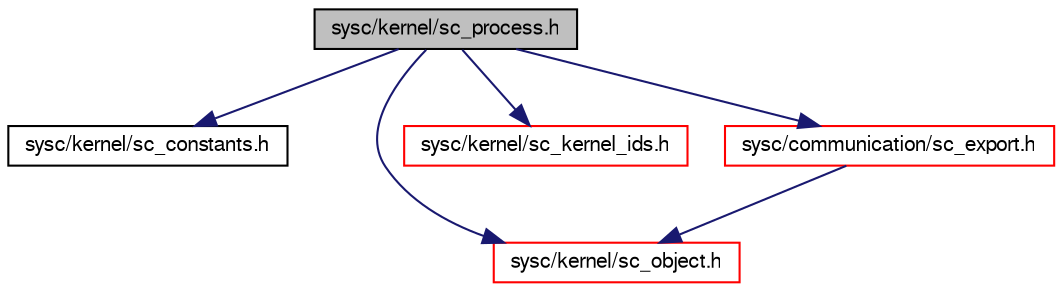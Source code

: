 digraph G
{
  edge [fontname="FreeSans",fontsize="10",labelfontname="FreeSans",labelfontsize="10"];
  node [fontname="FreeSans",fontsize="10",shape=record];
  Node1 [label="sysc/kernel/sc_process.h",height=0.2,width=0.4,color="black", fillcolor="grey75", style="filled" fontcolor="black"];
  Node1 -> Node2 [color="midnightblue",fontsize="10",style="solid",fontname="FreeSans"];
  Node2 [label="sysc/kernel/sc_constants.h",height=0.2,width=0.4,color="black", fillcolor="white", style="filled",URL="$a00344.html"];
  Node1 -> Node3 [color="midnightblue",fontsize="10",style="solid",fontname="FreeSans"];
  Node3 [label="sysc/kernel/sc_object.h",height=0.2,width=0.4,color="red", fillcolor="white", style="filled",URL="$a00362.html"];
  Node1 -> Node4 [color="midnightblue",fontsize="10",style="solid",fontname="FreeSans"];
  Node4 [label="sysc/kernel/sc_kernel_ids.h",height=0.2,width=0.4,color="red", fillcolor="white", style="filled",URL="$a00355.html"];
  Node1 -> Node5 [color="midnightblue",fontsize="10",style="solid",fontname="FreeSans"];
  Node5 [label="sysc/communication/sc_export.h",height=0.2,width=0.4,color="red", fillcolor="white", style="filled",URL="$a00275.html"];
  Node5 -> Node3 [color="midnightblue",fontsize="10",style="solid",fontname="FreeSans"];
}
